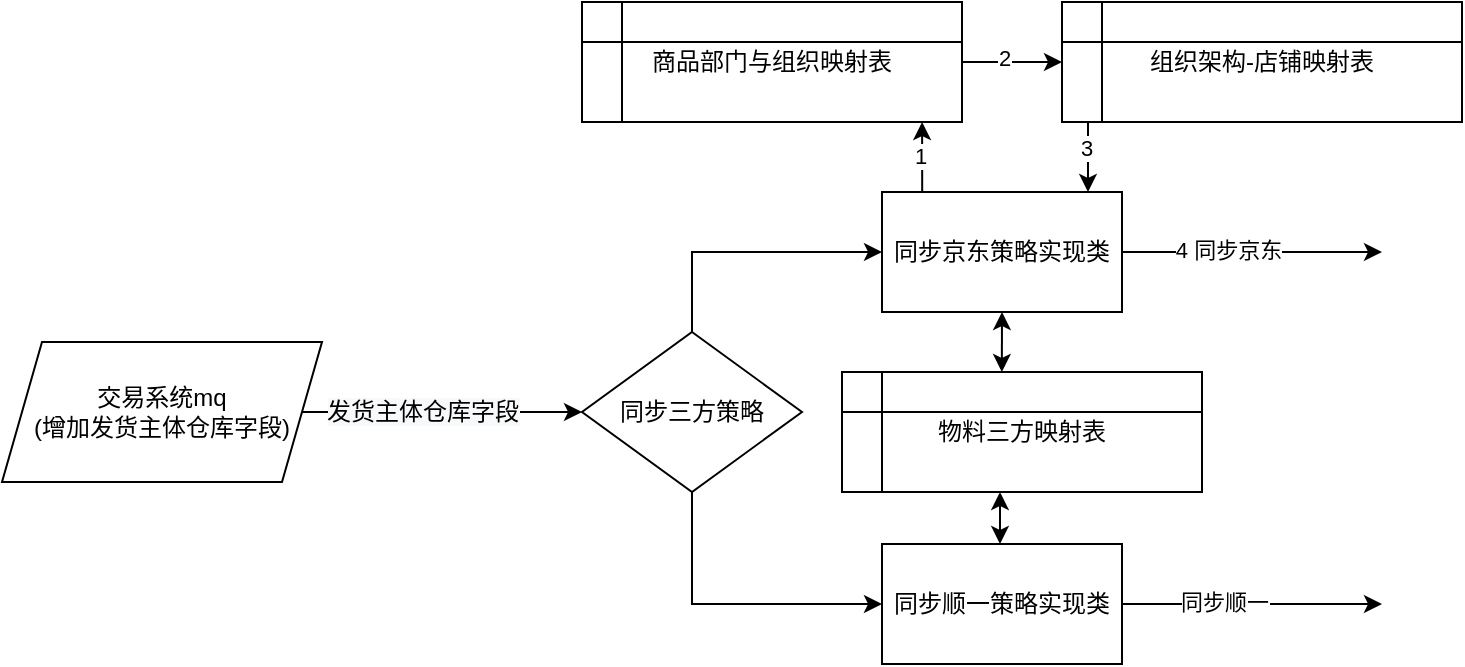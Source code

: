 <mxfile version="14.2.2" type="github">
  <diagram id="SmOvXIEMjcyEu2tocjA3" name="Page-1">
    <mxGraphModel dx="946" dy="557" grid="1" gridSize="10" guides="1" tooltips="1" connect="1" arrows="1" fold="1" page="1" pageScale="1" pageWidth="827" pageHeight="1169" math="0" shadow="0">
      <root>
        <mxCell id="0" />
        <mxCell id="1" parent="0" />
        <mxCell id="AhYzzjqt9SPEp7-xoYBr-4" style="edgeStyle=orthogonalEdgeStyle;rounded=0;orthogonalLoop=1;jettySize=auto;html=1;exitX=1;exitY=0.5;exitDx=0;exitDy=0;entryX=0;entryY=0.5;entryDx=0;entryDy=0;" edge="1" parent="1" source="AhYzzjqt9SPEp7-xoYBr-1" target="AhYzzjqt9SPEp7-xoYBr-3">
          <mxGeometry relative="1" as="geometry" />
        </mxCell>
        <mxCell id="AhYzzjqt9SPEp7-xoYBr-5" value="&lt;span style=&quot;font-size: 12px ; background-color: rgb(248 , 249 , 250)&quot;&gt;发货主体仓库字段&lt;/span&gt;" style="edgeLabel;html=1;align=center;verticalAlign=middle;resizable=0;points=[];" vertex="1" connectable="0" parent="AhYzzjqt9SPEp7-xoYBr-4">
          <mxGeometry x="-0.25" y="-1" relative="1" as="geometry">
            <mxPoint x="7" y="-1" as="offset" />
          </mxGeometry>
        </mxCell>
        <mxCell id="AhYzzjqt9SPEp7-xoYBr-1" value="交易系统mq&lt;br&gt;(增加发货主体仓库字段)" style="shape=parallelogram;perimeter=parallelogramPerimeter;whiteSpace=wrap;html=1;fixedSize=1;" vertex="1" parent="1">
          <mxGeometry x="30" y="249" width="160" height="70" as="geometry" />
        </mxCell>
        <mxCell id="AhYzzjqt9SPEp7-xoYBr-16" style="edgeStyle=orthogonalEdgeStyle;rounded=0;orthogonalLoop=1;jettySize=auto;html=1;exitX=0.5;exitY=1;exitDx=0;exitDy=0;entryX=0;entryY=0.5;entryDx=0;entryDy=0;" edge="1" parent="1" source="AhYzzjqt9SPEp7-xoYBr-3" target="AhYzzjqt9SPEp7-xoYBr-7">
          <mxGeometry relative="1" as="geometry" />
        </mxCell>
        <mxCell id="AhYzzjqt9SPEp7-xoYBr-28" style="edgeStyle=orthogonalEdgeStyle;rounded=0;orthogonalLoop=1;jettySize=auto;html=1;exitX=0.5;exitY=0;exitDx=0;exitDy=0;entryX=0;entryY=0.5;entryDx=0;entryDy=0;" edge="1" parent="1" source="AhYzzjqt9SPEp7-xoYBr-3" target="AhYzzjqt9SPEp7-xoYBr-6">
          <mxGeometry relative="1" as="geometry" />
        </mxCell>
        <mxCell id="AhYzzjqt9SPEp7-xoYBr-3" value="同步三方策略" style="rhombus;whiteSpace=wrap;html=1;" vertex="1" parent="1">
          <mxGeometry x="320" y="244" width="110" height="80" as="geometry" />
        </mxCell>
        <mxCell id="AhYzzjqt9SPEp7-xoYBr-11" style="edgeStyle=orthogonalEdgeStyle;rounded=0;orthogonalLoop=1;jettySize=auto;html=1;exitX=1;exitY=0.5;exitDx=0;exitDy=0;" edge="1" parent="1" source="AhYzzjqt9SPEp7-xoYBr-6">
          <mxGeometry relative="1" as="geometry">
            <mxPoint x="720" y="204" as="targetPoint" />
          </mxGeometry>
        </mxCell>
        <mxCell id="AhYzzjqt9SPEp7-xoYBr-12" value="4 同步京东" style="edgeLabel;html=1;align=center;verticalAlign=middle;resizable=0;points=[];" vertex="1" connectable="0" parent="AhYzzjqt9SPEp7-xoYBr-11">
          <mxGeometry x="-0.185" y="1" relative="1" as="geometry">
            <mxPoint as="offset" />
          </mxGeometry>
        </mxCell>
        <mxCell id="AhYzzjqt9SPEp7-xoYBr-17" style="edgeStyle=orthogonalEdgeStyle;rounded=0;orthogonalLoop=1;jettySize=auto;html=1;exitX=0.25;exitY=0;exitDx=0;exitDy=0;entryX=0.895;entryY=1;entryDx=0;entryDy=0;entryPerimeter=0;" edge="1" parent="1" source="AhYzzjqt9SPEp7-xoYBr-6" target="AhYzzjqt9SPEp7-xoYBr-8">
          <mxGeometry relative="1" as="geometry" />
        </mxCell>
        <mxCell id="AhYzzjqt9SPEp7-xoYBr-23" value="1" style="edgeLabel;html=1;align=center;verticalAlign=middle;resizable=0;points=[];" vertex="1" connectable="0" parent="AhYzzjqt9SPEp7-xoYBr-17">
          <mxGeometry x="0.243" y="-1" relative="1" as="geometry">
            <mxPoint x="-2" as="offset" />
          </mxGeometry>
        </mxCell>
        <mxCell id="AhYzzjqt9SPEp7-xoYBr-6" value="同步京东策略实现类" style="rounded=0;whiteSpace=wrap;html=1;" vertex="1" parent="1">
          <mxGeometry x="470" y="174" width="120" height="60" as="geometry" />
        </mxCell>
        <mxCell id="AhYzzjqt9SPEp7-xoYBr-13" style="edgeStyle=orthogonalEdgeStyle;rounded=0;orthogonalLoop=1;jettySize=auto;html=1;exitX=1;exitY=0.5;exitDx=0;exitDy=0;" edge="1" parent="1" source="AhYzzjqt9SPEp7-xoYBr-7">
          <mxGeometry relative="1" as="geometry">
            <mxPoint x="720" y="380" as="targetPoint" />
          </mxGeometry>
        </mxCell>
        <mxCell id="AhYzzjqt9SPEp7-xoYBr-14" value="同步顺一" style="edgeLabel;html=1;align=center;verticalAlign=middle;resizable=0;points=[];" vertex="1" connectable="0" parent="AhYzzjqt9SPEp7-xoYBr-13">
          <mxGeometry x="-0.215" y="1" relative="1" as="geometry">
            <mxPoint as="offset" />
          </mxGeometry>
        </mxCell>
        <mxCell id="AhYzzjqt9SPEp7-xoYBr-7" value="同步顺一策略实现类" style="whiteSpace=wrap;html=1;" vertex="1" parent="1">
          <mxGeometry x="470" y="350" width="120" height="60" as="geometry" />
        </mxCell>
        <mxCell id="AhYzzjqt9SPEp7-xoYBr-18" style="edgeStyle=orthogonalEdgeStyle;rounded=0;orthogonalLoop=1;jettySize=auto;html=1;exitX=1;exitY=0.5;exitDx=0;exitDy=0;entryX=0;entryY=0.5;entryDx=0;entryDy=0;" edge="1" parent="1" source="AhYzzjqt9SPEp7-xoYBr-8" target="AhYzzjqt9SPEp7-xoYBr-10">
          <mxGeometry relative="1" as="geometry" />
        </mxCell>
        <mxCell id="AhYzzjqt9SPEp7-xoYBr-25" value="2" style="edgeLabel;html=1;align=center;verticalAlign=middle;resizable=0;points=[];" vertex="1" connectable="0" parent="AhYzzjqt9SPEp7-xoYBr-18">
          <mxGeometry x="-0.48" y="2" relative="1" as="geometry">
            <mxPoint x="8" as="offset" />
          </mxGeometry>
        </mxCell>
        <mxCell id="AhYzzjqt9SPEp7-xoYBr-8" value="商品部门与组织映射表" style="shape=internalStorage;whiteSpace=wrap;html=1;backgroundOutline=1;" vertex="1" parent="1">
          <mxGeometry x="320" y="79" width="190" height="60" as="geometry" />
        </mxCell>
        <mxCell id="AhYzzjqt9SPEp7-xoYBr-22" style="edgeStyle=orthogonalEdgeStyle;rounded=0;orthogonalLoop=1;jettySize=auto;html=1;exitX=0;exitY=1;exitDx=0;exitDy=0;entryX=0.75;entryY=0;entryDx=0;entryDy=0;" edge="1" parent="1">
          <mxGeometry relative="1" as="geometry">
            <mxPoint x="573" y="139" as="sourcePoint" />
            <mxPoint x="573" y="174" as="targetPoint" />
          </mxGeometry>
        </mxCell>
        <mxCell id="AhYzzjqt9SPEp7-xoYBr-26" value="3" style="edgeLabel;html=1;align=center;verticalAlign=middle;resizable=0;points=[];" vertex="1" connectable="0" parent="AhYzzjqt9SPEp7-xoYBr-22">
          <mxGeometry x="-0.086" y="-1" relative="1" as="geometry">
            <mxPoint y="-3" as="offset" />
          </mxGeometry>
        </mxCell>
        <mxCell id="AhYzzjqt9SPEp7-xoYBr-10" value="组织架构-店铺映射表" style="shape=internalStorage;whiteSpace=wrap;html=1;backgroundOutline=1;" vertex="1" parent="1">
          <mxGeometry x="560" y="79" width="200" height="60" as="geometry" />
        </mxCell>
        <mxCell id="AhYzzjqt9SPEp7-xoYBr-27" value="物料三方映射表" style="shape=internalStorage;whiteSpace=wrap;html=1;backgroundOutline=1;" vertex="1" parent="1">
          <mxGeometry x="450" y="264" width="180" height="60" as="geometry" />
        </mxCell>
        <mxCell id="AhYzzjqt9SPEp7-xoYBr-29" value="" style="endArrow=classic;startArrow=classic;html=1;entryX=0.5;entryY=1;entryDx=0;entryDy=0;exitX=0.444;exitY=0;exitDx=0;exitDy=0;exitPerimeter=0;" edge="1" parent="1" source="AhYzzjqt9SPEp7-xoYBr-27" target="AhYzzjqt9SPEp7-xoYBr-6">
          <mxGeometry width="50" height="50" relative="1" as="geometry">
            <mxPoint x="390" y="280" as="sourcePoint" />
            <mxPoint x="440" y="230" as="targetPoint" />
          </mxGeometry>
        </mxCell>
        <mxCell id="AhYzzjqt9SPEp7-xoYBr-30" value="" style="endArrow=classic;startArrow=classic;html=1;" edge="1" parent="1">
          <mxGeometry width="50" height="50" relative="1" as="geometry">
            <mxPoint x="529" y="350" as="sourcePoint" />
            <mxPoint x="529" y="324" as="targetPoint" />
          </mxGeometry>
        </mxCell>
      </root>
    </mxGraphModel>
  </diagram>
</mxfile>
